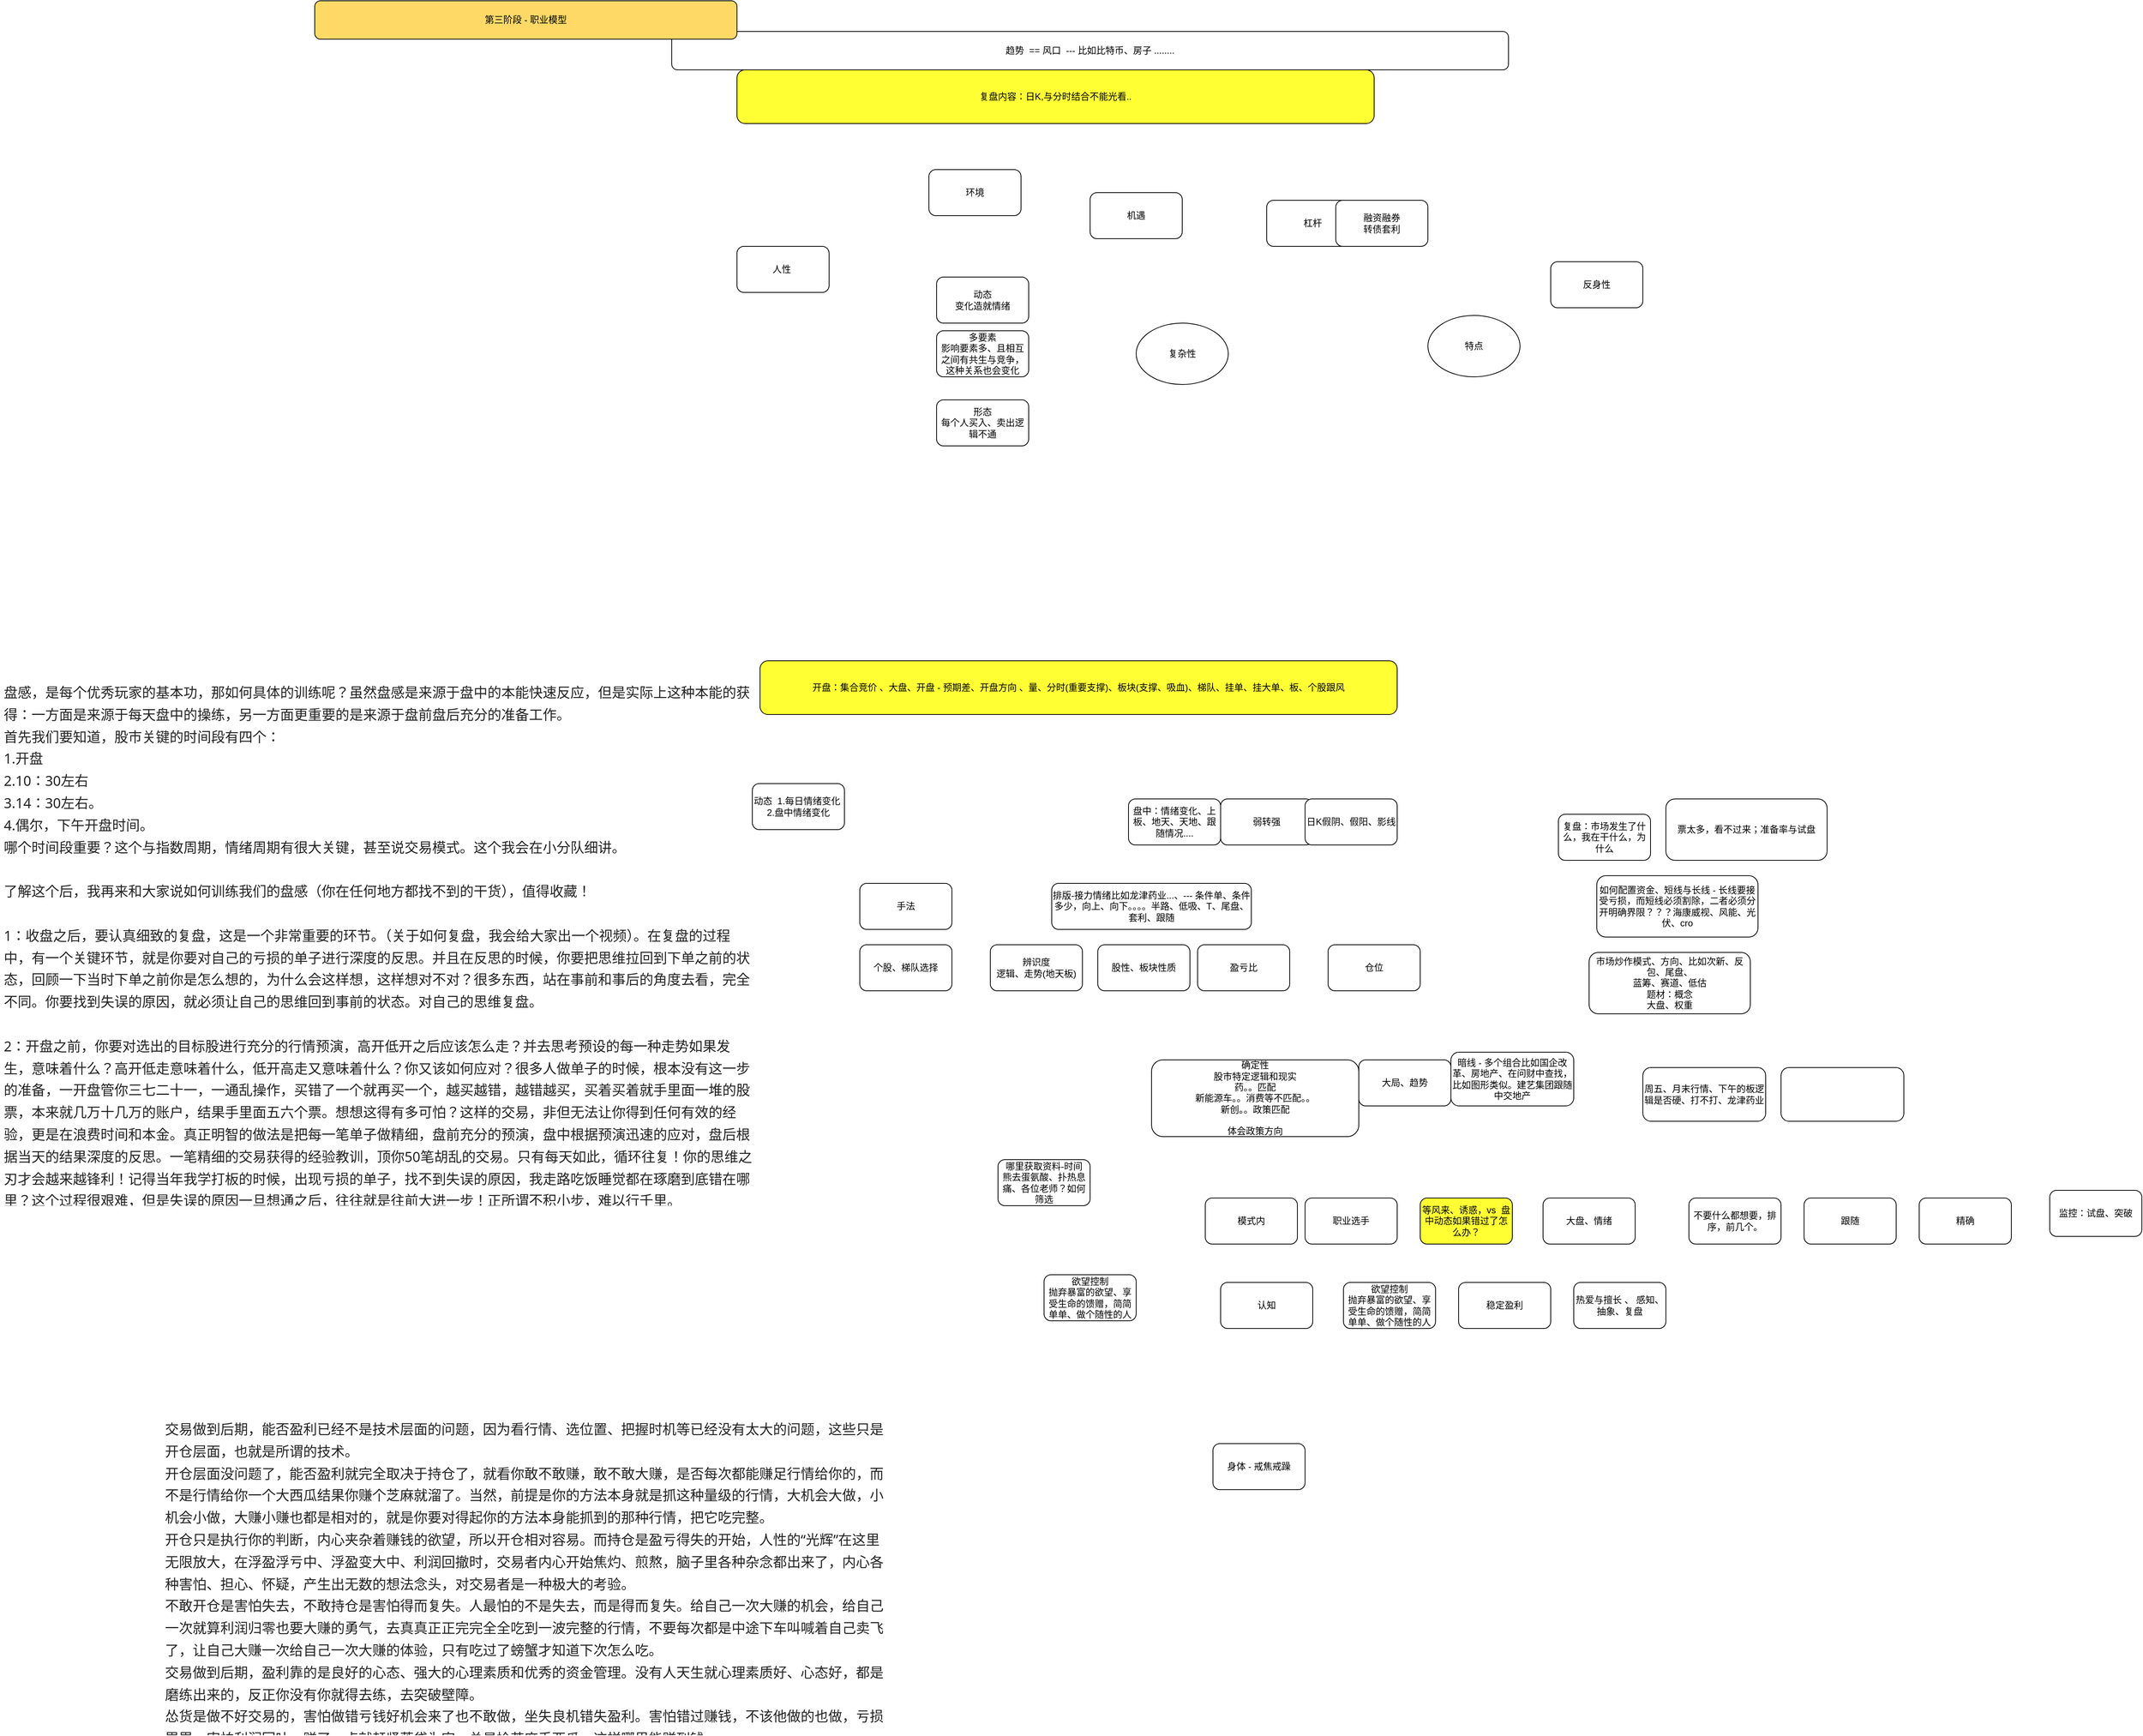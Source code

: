 <mxfile version="20.6.0" type="github">
  <diagram id="RXXUCTKQwMakJlzo57wv" name="第 1 页">
    <mxGraphModel dx="402078" dy="301000" grid="1" gridSize="10" guides="1" tooltips="1" connect="1" arrows="1" fold="1" page="1" pageScale="1" pageWidth="400000" pageHeight="300000" math="0" shadow="0">
      <root>
        <mxCell id="0" />
        <mxCell id="1" parent="0" />
        <mxCell id="KNFEzPkfdMRavhzlrTzj-1" value="复杂性" style="ellipse;whiteSpace=wrap;html=1;" vertex="1" parent="1">
          <mxGeometry x="870" y="-60" width="120" height="80" as="geometry" />
        </mxCell>
        <mxCell id="KNFEzPkfdMRavhzlrTzj-2" value="人性&amp;nbsp;" style="rounded=1;whiteSpace=wrap;html=1;" vertex="1" parent="1">
          <mxGeometry x="350" y="-160" width="120" height="60" as="geometry" />
        </mxCell>
        <mxCell id="KNFEzPkfdMRavhzlrTzj-3" value="多要素&lt;br&gt;影响要素多、且相互之间有共生与竞争，这种关系也会变化" style="rounded=1;whiteSpace=wrap;html=1;" vertex="1" parent="1">
          <mxGeometry x="610" y="-50" width="120" height="60" as="geometry" />
        </mxCell>
        <mxCell id="KNFEzPkfdMRavhzlrTzj-4" value="形态&lt;br&gt;每个人买入、卖出逻辑不通" style="rounded=1;whiteSpace=wrap;html=1;" vertex="1" parent="1">
          <mxGeometry x="610" y="40" width="120" height="60" as="geometry" />
        </mxCell>
        <mxCell id="KNFEzPkfdMRavhzlrTzj-5" value="特点" style="ellipse;whiteSpace=wrap;html=1;" vertex="1" parent="1">
          <mxGeometry x="1250" y="-70" width="120" height="80" as="geometry" />
        </mxCell>
        <mxCell id="KNFEzPkfdMRavhzlrTzj-6" value="反身性" style="rounded=1;whiteSpace=wrap;html=1;" vertex="1" parent="1">
          <mxGeometry x="1410" y="-140" width="120" height="60" as="geometry" />
        </mxCell>
        <mxCell id="KNFEzPkfdMRavhzlrTzj-7" value="动态&lt;br&gt;变化造就情绪" style="rounded=1;whiteSpace=wrap;html=1;" vertex="1" parent="1">
          <mxGeometry x="610" y="-120" width="120" height="60" as="geometry" />
        </mxCell>
        <mxCell id="KNFEzPkfdMRavhzlrTzj-8" value="环境" style="rounded=1;whiteSpace=wrap;html=1;" vertex="1" parent="1">
          <mxGeometry x="600" y="-260" width="120" height="60" as="geometry" />
        </mxCell>
        <mxCell id="KNFEzPkfdMRavhzlrTzj-9" value="大局、趋势" style="rounded=1;whiteSpace=wrap;html=1;" vertex="1" parent="1">
          <mxGeometry x="1160" y="900" width="120" height="60" as="geometry" />
        </mxCell>
        <mxCell id="KNFEzPkfdMRavhzlrTzj-10" value="模式内" style="rounded=1;whiteSpace=wrap;html=1;" vertex="1" parent="1">
          <mxGeometry x="960" y="1080" width="120" height="60" as="geometry" />
        </mxCell>
        <mxCell id="KNFEzPkfdMRavhzlrTzj-11" value="确定性&lt;br&gt;&lt;div&gt;股市特定逻辑和现实&lt;/div&gt;&lt;div&gt;药。。匹配&lt;/div&gt;&lt;div&gt;新能源车。。消费等不匹配。。&lt;/div&gt;&lt;div&gt;新创。。政策匹配&lt;/div&gt;&lt;div&gt;&lt;br&gt;&lt;/div&gt;&lt;div&gt;体会政策方向&lt;/div&gt;" style="rounded=1;whiteSpace=wrap;html=1;" vertex="1" parent="1">
          <mxGeometry x="890" y="900" width="270" height="100" as="geometry" />
        </mxCell>
        <mxCell id="KNFEzPkfdMRavhzlrTzj-12" value="仓位" style="rounded=1;whiteSpace=wrap;html=1;" vertex="1" parent="1">
          <mxGeometry x="1120" y="750" width="120" height="60" as="geometry" />
        </mxCell>
        <mxCell id="KNFEzPkfdMRavhzlrTzj-14" value="辨识度&lt;br&gt;逻辑、走势(地天板)" style="rounded=1;whiteSpace=wrap;html=1;" vertex="1" parent="1">
          <mxGeometry x="680" y="750" width="120" height="60" as="geometry" />
        </mxCell>
        <mxCell id="KNFEzPkfdMRavhzlrTzj-15" value="盈亏比" style="rounded=1;whiteSpace=wrap;html=1;" vertex="1" parent="1">
          <mxGeometry x="950" y="750" width="120" height="60" as="geometry" />
        </mxCell>
        <mxCell id="KNFEzPkfdMRavhzlrTzj-16" value="欲望控制&lt;br&gt;抛弃暴富的欲望、享受生命的馈赠，简简单单、做个随性的人" style="rounded=1;whiteSpace=wrap;html=1;" vertex="1" parent="1">
          <mxGeometry x="1140" y="1190" width="120" height="60" as="geometry" />
        </mxCell>
        <mxCell id="KNFEzPkfdMRavhzlrTzj-17" value="稳定盈利" style="rounded=1;whiteSpace=wrap;html=1;" vertex="1" parent="1">
          <mxGeometry x="1290" y="1190" width="120" height="60" as="geometry" />
        </mxCell>
        <mxCell id="KNFEzPkfdMRavhzlrTzj-19" value="&lt;h1&gt;&lt;span style=&quot;color: rgb(34, 34, 34); font-family: system-ui, -apple-system, &amp;quot;Segoe UI&amp;quot;, Rototo, Helvetica, Arial, sans-serif; font-size: 18px; font-weight: 400; background-color: rgb(255, 255, 255);&quot;&gt;盘感，是每个优秀玩家的基本功，那如何具体的训练呢？虽然盘感是来源于盘中的本能快速反应，但是实际上这种本能的获得：一方面是来源于每天盘中的操练，另一方面更重要的是来源于盘前盘后充分的准备工作。&lt;/span&gt;&lt;br style=&quot;box-sizing: border-box; color: rgb(34, 34, 34); font-family: system-ui, -apple-system, &amp;quot;Segoe UI&amp;quot;, Rototo, Helvetica, Arial, sans-serif; font-size: 18px; font-weight: 400; background-color: rgb(255, 255, 255);&quot;&gt;&lt;span style=&quot;color: rgb(34, 34, 34); font-family: system-ui, -apple-system, &amp;quot;Segoe UI&amp;quot;, Rototo, Helvetica, Arial, sans-serif; font-size: 18px; font-weight: 400; background-color: rgb(255, 255, 255);&quot;&gt;首先我们要知道，股市关键的时间段有四个：&lt;/span&gt;&lt;br style=&quot;box-sizing: border-box; color: rgb(34, 34, 34); font-family: system-ui, -apple-system, &amp;quot;Segoe UI&amp;quot;, Rototo, Helvetica, Arial, sans-serif; font-size: 18px; font-weight: 400; background-color: rgb(255, 255, 255);&quot;&gt;&lt;span style=&quot;color: rgb(34, 34, 34); font-family: system-ui, -apple-system, &amp;quot;Segoe UI&amp;quot;, Rototo, Helvetica, Arial, sans-serif; font-size: 18px; font-weight: 400; background-color: rgb(255, 255, 255);&quot;&gt;1.开盘&lt;/span&gt;&lt;br style=&quot;box-sizing: border-box; color: rgb(34, 34, 34); font-family: system-ui, -apple-system, &amp;quot;Segoe UI&amp;quot;, Rototo, Helvetica, Arial, sans-serif; font-size: 18px; font-weight: 400; background-color: rgb(255, 255, 255);&quot;&gt;&lt;span style=&quot;color: rgb(34, 34, 34); font-family: system-ui, -apple-system, &amp;quot;Segoe UI&amp;quot;, Rototo, Helvetica, Arial, sans-serif; font-size: 18px; font-weight: 400; background-color: rgb(255, 255, 255);&quot;&gt;2.10：30左右&lt;/span&gt;&lt;br style=&quot;box-sizing: border-box; color: rgb(34, 34, 34); font-family: system-ui, -apple-system, &amp;quot;Segoe UI&amp;quot;, Rototo, Helvetica, Arial, sans-serif; font-size: 18px; font-weight: 400; background-color: rgb(255, 255, 255);&quot;&gt;&lt;span style=&quot;color: rgb(34, 34, 34); font-family: system-ui, -apple-system, &amp;quot;Segoe UI&amp;quot;, Rototo, Helvetica, Arial, sans-serif; font-size: 18px; font-weight: 400; background-color: rgb(255, 255, 255);&quot;&gt;3.14：30左右。&lt;/span&gt;&lt;br style=&quot;box-sizing: border-box; color: rgb(34, 34, 34); font-family: system-ui, -apple-system, &amp;quot;Segoe UI&amp;quot;, Rototo, Helvetica, Arial, sans-serif; font-size: 18px; font-weight: 400; background-color: rgb(255, 255, 255);&quot;&gt;&lt;span style=&quot;color: rgb(34, 34, 34); font-family: system-ui, -apple-system, &amp;quot;Segoe UI&amp;quot;, Rototo, Helvetica, Arial, sans-serif; font-size: 18px; font-weight: 400; background-color: rgb(255, 255, 255);&quot;&gt;4.偶尔，下午开盘时间。&lt;/span&gt;&lt;br style=&quot;box-sizing: border-box; color: rgb(34, 34, 34); font-family: system-ui, -apple-system, &amp;quot;Segoe UI&amp;quot;, Rototo, Helvetica, Arial, sans-serif; font-size: 18px; font-weight: 400; background-color: rgb(255, 255, 255);&quot;&gt;&lt;span style=&quot;color: rgb(34, 34, 34); font-family: system-ui, -apple-system, &amp;quot;Segoe UI&amp;quot;, Rototo, Helvetica, Arial, sans-serif; font-size: 18px; font-weight: 400; background-color: rgb(255, 255, 255);&quot;&gt;哪个时间段重要？这个与指数周期，情绪周期有很大关键，甚至说交易模式。这个我会在小分队细讲。&lt;/span&gt;&lt;br style=&quot;box-sizing: border-box; color: rgb(34, 34, 34); font-family: system-ui, -apple-system, &amp;quot;Segoe UI&amp;quot;, Rototo, Helvetica, Arial, sans-serif; font-size: 18px; font-weight: 400; background-color: rgb(255, 255, 255);&quot;&gt;&lt;br style=&quot;box-sizing: border-box; color: rgb(34, 34, 34); font-family: system-ui, -apple-system, &amp;quot;Segoe UI&amp;quot;, Rototo, Helvetica, Arial, sans-serif; font-size: 18px; font-weight: 400; background-color: rgb(255, 255, 255);&quot;&gt;&lt;span style=&quot;color: rgb(34, 34, 34); font-family: system-ui, -apple-system, &amp;quot;Segoe UI&amp;quot;, Rototo, Helvetica, Arial, sans-serif; font-size: 18px; font-weight: 400; background-color: rgb(255, 255, 255);&quot;&gt;了解这个后，我再来和大家说如何训练我们的盘感（你在任何地方都找不到的干货），值得收藏！&lt;/span&gt;&lt;br style=&quot;box-sizing: border-box; color: rgb(34, 34, 34); font-family: system-ui, -apple-system, &amp;quot;Segoe UI&amp;quot;, Rototo, Helvetica, Arial, sans-serif; font-size: 18px; font-weight: 400; background-color: rgb(255, 255, 255);&quot;&gt;&lt;br style=&quot;box-sizing: border-box; color: rgb(34, 34, 34); font-family: system-ui, -apple-system, &amp;quot;Segoe UI&amp;quot;, Rototo, Helvetica, Arial, sans-serif; font-size: 18px; font-weight: 400; background-color: rgb(255, 255, 255);&quot;&gt;&lt;span style=&quot;color: rgb(34, 34, 34); font-family: system-ui, -apple-system, &amp;quot;Segoe UI&amp;quot;, Rototo, Helvetica, Arial, sans-serif; font-size: 18px; font-weight: 400; background-color: rgb(255, 255, 255);&quot;&gt; 1：收盘之后，要认真细致的复盘，这是一个非常重要的环节。（关于如何复盘，我会给大家出一个视频）。在复盘的过程中，有一个关键环节，就是你要对自己的亏损的单子进行深度的反思。并且在反思的时候，你要把思维拉回到下单之前的状态，回顾一下当时下单之前你是怎么想的，为什么会这样想，这样想对不对？很多东西，站在事前和事后的角度去看，完全不同。你要找到失误的原因，就必须让自己的思维回到事前的状态。对自己的思维复盘。&lt;/span&gt;&lt;br style=&quot;box-sizing: border-box; color: rgb(34, 34, 34); font-family: system-ui, -apple-system, &amp;quot;Segoe UI&amp;quot;, Rototo, Helvetica, Arial, sans-serif; font-size: 18px; font-weight: 400; background-color: rgb(255, 255, 255);&quot;&gt;&lt;br style=&quot;box-sizing: border-box; color: rgb(34, 34, 34); font-family: system-ui, -apple-system, &amp;quot;Segoe UI&amp;quot;, Rototo, Helvetica, Arial, sans-serif; font-size: 18px; font-weight: 400; background-color: rgb(255, 255, 255);&quot;&gt;&lt;span style=&quot;color: rgb(34, 34, 34); font-family: system-ui, -apple-system, &amp;quot;Segoe UI&amp;quot;, Rototo, Helvetica, Arial, sans-serif; font-size: 18px; font-weight: 400; background-color: rgb(255, 255, 255);&quot;&gt;2：开盘之前，你要对选出的目标股进行充分的行情预演，高开低开之后应该怎么走？并去思考预设的每一种走势如果发生，意味着什么？高开低走意味着什么，低开高走又意味着什么？你又该如何应对？很多人做单子的时候，根本没有这一步的准备，一开盘管你三七二十一，一通乱操作，买错了一个就再买一个，越买越错，越错越买，买着买着就手里面一堆的股票，本来就几万十几万的账户，结果手里面五六个票。想想这得有多可怕？这样的交易，非但无法让你得到任何有效的经验，更是在浪费时间和本金。真正明智的做法是把每一笔单子做精细，盘前充分的预演，盘中根据预演迅速的应对，盘后根据当天的结果深度的反思。一笔精细的交易获得的经验教训，顶你50笔胡乱的交易。只有每天如此，循环往复！你的思维之刃才会越来越锋利！记得当年我学打板的时候，出现亏损的单子，找不到失误的原因，我走路吃饭睡觉都在琢磨到底错在哪里？这个过程很艰难，但是失误的原因一旦想通之后，往往就是往前大进一步！正所谓不积小步，难以行千里。&lt;/span&gt;&lt;br style=&quot;box-sizing: border-box; color: rgb(34, 34, 34); font-family: system-ui, -apple-system, &amp;quot;Segoe UI&amp;quot;, Rototo, Helvetica, Arial, sans-serif; font-size: 18px; font-weight: 400; background-color: rgb(255, 255, 255);&quot;&gt;&lt;br style=&quot;box-sizing: border-box; color: rgb(34, 34, 34); font-family: system-ui, -apple-system, &amp;quot;Segoe UI&amp;quot;, Rototo, Helvetica, Arial, sans-serif; font-size: 18px; font-weight: 400; background-color: rgb(255, 255, 255);&quot;&gt;&lt;span style=&quot;color: rgb(34, 34, 34); font-family: system-ui, -apple-system, &amp;quot;Segoe UI&amp;quot;, Rototo, Helvetica, Arial, sans-serif; font-size: 18px; font-weight: 400; background-color: rgb(255, 255, 255);&quot;&gt;3：再来说盘中的应对，如果盘中的走势，正好是你盘前预演的走势，那么果断出击，不要怕出错，就是要敢于犯错。错了再进入盘后反思的流程，找到错的原因。如果盘中的变化，是你之前根本就没有想到的呢？如果是你还没有买进，那么就先看懂这种变化，如果看不懂，就不要动，不要急于进场，局势你都没看懂就杀进去？行情在涨，但是你没看懂，就说明这个上涨和你没关系，这钱不是你该赚的。只做自己能看懂的交易，这是一个基本的原则！如果你头一天已经买了，今天你手里个股的盘面变化，完全超出你的预期，无论这种变化对你是有利还是不利，除非你能迅速的明白这种变化的原因，不然你就要做好随时离场的准备，迅速的做好应对的计划。只有可控的交易才是正确的交易，一切不可控的变化发生的时候，你要做的就是先跳出来想明白，想明白了再进场。&lt;/span&gt;&lt;br&gt;&lt;/h1&gt;" style="text;html=1;strokeColor=none;fillColor=none;spacing=5;spacingTop=-20;whiteSpace=wrap;overflow=hidden;rounded=0;" vertex="1" parent="1">
          <mxGeometry x="-610" y="400" width="990" height="690" as="geometry" />
        </mxCell>
        <mxCell id="KNFEzPkfdMRavhzlrTzj-20" value="&lt;h1&gt;&lt;span style=&quot;color: rgb(34, 34, 34); font-family: system-ui, -apple-system, &amp;quot;Segoe UI&amp;quot;, Rototo, Helvetica, Arial, sans-serif; font-size: 18px; font-weight: 400; background-color: rgb(255, 255, 255);&quot;&gt;交易做到后期，能否盈利已经不是技术层面的问题，因为看行情、选位置、把握时机等已经没有太大的问题，这些只是开仓层面，也就是所谓的技术。&lt;/span&gt;&lt;br style=&quot;box-sizing: border-box; color: rgb(34, 34, 34); font-family: system-ui, -apple-system, &amp;quot;Segoe UI&amp;quot;, Rototo, Helvetica, Arial, sans-serif; font-size: 18px; font-weight: 400; background-color: rgb(255, 255, 255);&quot;&gt;&lt;span style=&quot;color: rgb(34, 34, 34); font-family: system-ui, -apple-system, &amp;quot;Segoe UI&amp;quot;, Rototo, Helvetica, Arial, sans-serif; font-size: 18px; font-weight: 400; background-color: rgb(255, 255, 255);&quot;&gt;开仓层面没问题了，能否盈利就完全取决于持仓了，就看你敢不敢赚，敢不敢大赚，是否每次都能赚足行情给你的，而不是行情给你一个大西瓜结果你赚个芝麻就溜了。当然，前提是你的方法本身就是抓这种量级的行情，大机会大做，小机会小做，大赚小赚也都是相对的，就是你要对得起你的方法本身能抓到的那种行情，把它吃完整。&lt;/span&gt;&lt;br style=&quot;box-sizing: border-box; color: rgb(34, 34, 34); font-family: system-ui, -apple-system, &amp;quot;Segoe UI&amp;quot;, Rototo, Helvetica, Arial, sans-serif; font-size: 18px; font-weight: 400; background-color: rgb(255, 255, 255);&quot;&gt;&lt;span style=&quot;color: rgb(34, 34, 34); font-family: system-ui, -apple-system, &amp;quot;Segoe UI&amp;quot;, Rototo, Helvetica, Arial, sans-serif; font-size: 18px; font-weight: 400; background-color: rgb(255, 255, 255);&quot;&gt;开仓只是执行你的判断，内心夹杂着赚钱的欲望，所以开仓相对容易。而持仓是盈亏得失的开始，人性的“光辉”在这里无限放大，在浮盈浮亏中、浮盈变大中、利润回撤时，交易者内心开始焦灼、煎熬，脑子里各种杂念都出来了，内心各种害怕、担心、怀疑，产生出无数的想法念头，对交易者是一种极大的考验。&lt;/span&gt;&lt;br style=&quot;box-sizing: border-box; color: rgb(34, 34, 34); font-family: system-ui, -apple-system, &amp;quot;Segoe UI&amp;quot;, Rototo, Helvetica, Arial, sans-serif; font-size: 18px; font-weight: 400; background-color: rgb(255, 255, 255);&quot;&gt;&lt;span style=&quot;color: rgb(34, 34, 34); font-family: system-ui, -apple-system, &amp;quot;Segoe UI&amp;quot;, Rototo, Helvetica, Arial, sans-serif; font-size: 18px; font-weight: 400; background-color: rgb(255, 255, 255);&quot;&gt;不敢开仓是害怕失去，不敢持仓是害怕得而复失。人最怕的不是失去，而是得而复失。给自己一次大赚的机会，给自己一次就算利润归零也要大赚的勇气，去真真正正完完全全吃到一波完整的行情，不要每次都是中途下车叫喊着自己卖飞了，让自己大赚一次给自己一次大赚的体验，只有吃过了螃蟹才知道下次怎么吃。&lt;/span&gt;&lt;br style=&quot;box-sizing: border-box; color: rgb(34, 34, 34); font-family: system-ui, -apple-system, &amp;quot;Segoe UI&amp;quot;, Rototo, Helvetica, Arial, sans-serif; font-size: 18px; font-weight: 400; background-color: rgb(255, 255, 255);&quot;&gt;&lt;span style=&quot;color: rgb(34, 34, 34); font-family: system-ui, -apple-system, &amp;quot;Segoe UI&amp;quot;, Rototo, Helvetica, Arial, sans-serif; font-size: 18px; font-weight: 400; background-color: rgb(255, 255, 255);&quot;&gt;交易做到后期，盈利靠的是良好的心态、强大的心理素质和优秀的资金管理。没有人天生就心理素质好、心态好，都是磨练出来的，反正你没有你就得去练，去突破壁障。&lt;/span&gt;&lt;br style=&quot;box-sizing: border-box; color: rgb(34, 34, 34); font-family: system-ui, -apple-system, &amp;quot;Segoe UI&amp;quot;, Rototo, Helvetica, Arial, sans-serif; font-size: 18px; font-weight: 400; background-color: rgb(255, 255, 255);&quot;&gt;&lt;span style=&quot;color: rgb(34, 34, 34); font-family: system-ui, -apple-system, &amp;quot;Segoe UI&amp;quot;, Rototo, Helvetica, Arial, sans-serif; font-size: 18px; font-weight: 400; background-color: rgb(255, 255, 255);&quot;&gt;怂货是做不好交易的，害怕做错亏钱好机会来了也不敢做，坐失良机错失盈利。害怕错过赚钱，不该他做的也做，亏损累累。害怕利润回吐，赚了一点就赶紧落袋为安，总是捡芝麻丢西瓜。这样哪里能赚到钱。&lt;/span&gt;&lt;br style=&quot;box-sizing: border-box; color: rgb(34, 34, 34); font-family: system-ui, -apple-system, &amp;quot;Segoe UI&amp;quot;, Rototo, Helvetica, Arial, sans-serif; font-size: 18px; font-weight: 400; background-color: rgb(255, 255, 255);&quot;&gt;&lt;span style=&quot;color: rgb(34, 34, 34); font-family: system-ui, -apple-system, &amp;quot;Segoe UI&amp;quot;, Rototo, Helvetica, Arial, sans-serif; font-size: 18px; font-weight: 400; background-color: rgb(255, 255, 255);&quot;&gt;要做一个洒脱的勇者，勇不是鲁莽。&lt;/span&gt;&lt;br style=&quot;box-sizing: border-box; color: rgb(34, 34, 34); font-family: system-ui, -apple-system, &amp;quot;Segoe UI&amp;quot;, Rototo, Helvetica, Arial, sans-serif; font-size: 18px; font-weight: 400; background-color: rgb(255, 255, 255);&quot;&gt;&lt;span style=&quot;color: rgb(34, 34, 34); font-family: system-ui, -apple-system, &amp;quot;Segoe UI&amp;quot;, Rototo, Helvetica, Arial, sans-serif; font-size: 18px; font-weight: 400; background-color: rgb(255, 255, 255);&quot;&gt;该做的敢于去做（这是勇），亏了就亏了吧没什么（这是洒脱）。&lt;/span&gt;&lt;br style=&quot;box-sizing: border-box; color: rgb(34, 34, 34); font-family: system-ui, -apple-system, &amp;quot;Segoe UI&amp;quot;, Rototo, Helvetica, Arial, sans-serif; font-size: 18px; font-weight: 400; background-color: rgb(255, 255, 255);&quot;&gt;&lt;span style=&quot;color: rgb(34, 34, 34); font-family: system-ui, -apple-system, &amp;quot;Segoe UI&amp;quot;, Rototo, Helvetica, Arial, sans-serif; font-size: 18px; font-weight: 400; background-color: rgb(255, 255, 255);&quot;&gt;不该做的敢于错过（这是勇），不该自己赚的错过就错过吧（这是洒脱）。&lt;/span&gt;&lt;br style=&quot;box-sizing: border-box; color: rgb(34, 34, 34); font-family: system-ui, -apple-system, &amp;quot;Segoe UI&amp;quot;, Rototo, Helvetica, Arial, sans-serif; font-size: 18px; font-weight: 400; background-color: rgb(255, 255, 255);&quot;&gt;&lt;span style=&quot;color: rgb(34, 34, 34); font-family: system-ui, -apple-system, &amp;quot;Segoe UI&amp;quot;, Rototo, Helvetica, Arial, sans-serif; font-size: 18px; font-weight: 400; background-color: rgb(255, 255, 255);&quot;&gt;敢于舍小利去博大利（这是勇），利润回吐了就回吐了吧（这是洒脱）。&lt;/span&gt;&lt;br style=&quot;box-sizing: border-box; color: rgb(34, 34, 34); font-family: system-ui, -apple-system, &amp;quot;Segoe UI&amp;quot;, Rototo, Helvetica, Arial, sans-serif; font-size: 18px; font-weight: 400; background-color: rgb(255, 255, 255);&quot;&gt;&lt;span style=&quot;color: rgb(34, 34, 34); font-family: system-ui, -apple-system, &amp;quot;Segoe UI&amp;quot;, Rototo, Helvetica, Arial, sans-serif; font-size: 18px; font-weight: 400; background-color: rgb(255, 255, 255);&quot;&gt;我接触到的能够盈利的期友，大多这种洒脱的性格，也发现他们做起交易来没一个怂的，机会来了都是大胆的干，做对了都敢大胆的赚。&lt;/span&gt;&lt;br style=&quot;box-sizing: border-box; color: rgb(34, 34, 34); font-family: system-ui, -apple-system, &amp;quot;Segoe UI&amp;quot;, Rototo, Helvetica, Arial, sans-serif; font-size: 18px; font-weight: 400; background-color: rgb(255, 255, 255);&quot;&gt;&lt;span style=&quot;color: rgb(34, 34, 34); font-family: system-ui, -apple-system, &amp;quot;Segoe UI&amp;quot;, Rototo, Helvetica, Arial, sans-serif; font-size: 18px; font-weight: 400; background-color: rgb(255, 255, 255);&quot;&gt;想想你为什么不能盈利？没机会的时候瞎做，遍体鳞伤，机会来了又不敢做了，做对了吧又不敢赚，那还怎么赚钱？&lt;/span&gt;&lt;br&gt;&lt;/h1&gt;" style="text;html=1;strokeColor=none;fillColor=none;spacing=5;spacingTop=-20;whiteSpace=wrap;overflow=hidden;rounded=0;" vertex="1" parent="1">
          <mxGeometry x="-400" y="1360" width="950" height="420" as="geometry" />
        </mxCell>
        <mxCell id="KNFEzPkfdMRavhzlrTzj-21" value="杠杆" style="rounded=1;whiteSpace=wrap;html=1;" vertex="1" parent="1">
          <mxGeometry x="1040" y="-220" width="120" height="60" as="geometry" />
        </mxCell>
        <mxCell id="KNFEzPkfdMRavhzlrTzj-22" value="机遇" style="rounded=1;whiteSpace=wrap;html=1;" vertex="1" parent="1">
          <mxGeometry x="810" y="-230" width="120" height="60" as="geometry" />
        </mxCell>
        <mxCell id="KNFEzPkfdMRavhzlrTzj-23" value="趋势&amp;nbsp; == 风口&amp;nbsp; --- 比如比特币、房子 ........" style="rounded=1;whiteSpace=wrap;html=1;" vertex="1" parent="1">
          <mxGeometry x="265" y="-440" width="1090" height="50" as="geometry" />
        </mxCell>
        <mxCell id="KNFEzPkfdMRavhzlrTzj-26" value="认知" style="rounded=1;whiteSpace=wrap;html=1;" vertex="1" parent="1">
          <mxGeometry x="980" y="1190" width="120" height="60" as="geometry" />
        </mxCell>
        <mxCell id="KNFEzPkfdMRavhzlrTzj-27" value="哪里获取资料-时间&lt;br&gt;熊去蛋氨酸、扑热息痛、各位老师？如何筛选" style="rounded=1;whiteSpace=wrap;html=1;" vertex="1" parent="1">
          <mxGeometry x="690" y="1030" width="120" height="60" as="geometry" />
        </mxCell>
        <mxCell id="KNFEzPkfdMRavhzlrTzj-28" value="个股、梯队选择" style="rounded=1;whiteSpace=wrap;html=1;" vertex="1" parent="1">
          <mxGeometry x="510" y="750" width="120" height="60" as="geometry" />
        </mxCell>
        <mxCell id="KNFEzPkfdMRavhzlrTzj-29" value="手法" style="rounded=1;whiteSpace=wrap;html=1;" vertex="1" parent="1">
          <mxGeometry x="510" y="670" width="120" height="60" as="geometry" />
        </mxCell>
        <mxCell id="KNFEzPkfdMRavhzlrTzj-30" value="排版-接力情绪比如龙津药业...、--- 条件单、条件多少，向上、向下。。。。半路、低吸、T、尾盘、套利、跟随" style="rounded=1;whiteSpace=wrap;html=1;" vertex="1" parent="1">
          <mxGeometry x="760" y="670" width="260" height="60" as="geometry" />
        </mxCell>
        <mxCell id="KNFEzPkfdMRavhzlrTzj-31" value="复盘：市场发生了什么，我在干什么，为什么" style="rounded=1;whiteSpace=wrap;html=1;" vertex="1" parent="1">
          <mxGeometry x="1420" y="580" width="120" height="60" as="geometry" />
        </mxCell>
        <mxCell id="KNFEzPkfdMRavhzlrTzj-32" value="欲望控制&lt;br&gt;抛弃暴富的欲望、享受生命的馈赠，简简单单、做个随性的人" style="rounded=1;whiteSpace=wrap;html=1;" vertex="1" parent="1">
          <mxGeometry x="750" y="1180" width="120" height="60" as="geometry" />
        </mxCell>
        <mxCell id="KNFEzPkfdMRavhzlrTzj-33" value="身体 - 戒焦戒躁" style="rounded=1;whiteSpace=wrap;html=1;" vertex="1" parent="1">
          <mxGeometry x="970" y="1400" width="120" height="60" as="geometry" />
        </mxCell>
        <mxCell id="KNFEzPkfdMRavhzlrTzj-34" value="热爱与擅长 、 感知、抽象、复盘" style="rounded=1;whiteSpace=wrap;html=1;" vertex="1" parent="1">
          <mxGeometry x="1440" y="1190" width="120" height="60" as="geometry" />
        </mxCell>
        <mxCell id="KNFEzPkfdMRavhzlrTzj-35" value="职业选手" style="rounded=1;whiteSpace=wrap;html=1;" vertex="1" parent="1">
          <mxGeometry x="1090" y="1080" width="120" height="60" as="geometry" />
        </mxCell>
        <mxCell id="KNFEzPkfdMRavhzlrTzj-36" value="如何配置资金、短线与长线 - 长线要接受亏损，而短线必须割除，二者必须分开明确界限？？？海康威视、风能、光伏、cro" style="rounded=1;whiteSpace=wrap;html=1;" vertex="1" parent="1">
          <mxGeometry x="1470" y="660" width="210" height="80" as="geometry" />
        </mxCell>
        <mxCell id="KNFEzPkfdMRavhzlrTzj-37" value="盘中：情绪变化、上板、地天、天地、跟随情况...." style="rounded=1;whiteSpace=wrap;html=1;" vertex="1" parent="1">
          <mxGeometry x="860" y="560" width="120" height="60" as="geometry" />
        </mxCell>
        <mxCell id="KNFEzPkfdMRavhzlrTzj-38" value="第三阶段 - 职业模型" style="rounded=1;whiteSpace=wrap;html=1;fillColor=#FFD966;" vertex="1" parent="1">
          <mxGeometry x="-200" y="-480" width="550" height="50" as="geometry" />
        </mxCell>
        <mxCell id="KNFEzPkfdMRavhzlrTzj-39" value="动态&amp;nbsp; 1.每日情绪变化&amp;nbsp; 2.盘中情绪变化" style="rounded=1;whiteSpace=wrap;html=1;" vertex="1" parent="1">
          <mxGeometry x="370" y="540" width="120" height="60" as="geometry" />
        </mxCell>
        <mxCell id="KNFEzPkfdMRavhzlrTzj-40" value="等风来、诱惑，vs&amp;nbsp; 盘中动态如果错过了怎么办？" style="rounded=1;whiteSpace=wrap;html=1;fillColor=#FFFF33;" vertex="1" parent="1">
          <mxGeometry x="1240" y="1080" width="120" height="60" as="geometry" />
        </mxCell>
        <mxCell id="KNFEzPkfdMRavhzlrTzj-41" value="大盘、情绪" style="rounded=1;whiteSpace=wrap;html=1;" vertex="1" parent="1">
          <mxGeometry x="1400" y="1080" width="120" height="60" as="geometry" />
        </mxCell>
        <mxCell id="KNFEzPkfdMRavhzlrTzj-42" value="市场炒作模式、方向、比如次新、反包、尾盘、&lt;br&gt;蓝筹、赛道、低估&lt;br&gt;题材：概念&lt;br&gt;大盘、权重" style="rounded=1;whiteSpace=wrap;html=1;" vertex="1" parent="1">
          <mxGeometry x="1460" y="760" width="210" height="80" as="geometry" />
        </mxCell>
        <mxCell id="KNFEzPkfdMRavhzlrTzj-43" value="复盘内容：日K,与分时结合不能光看.." style="whiteSpace=wrap;html=1;rounded=1;fillColor=#FFFF33;" vertex="1" parent="1">
          <mxGeometry x="350" y="-390" width="830" height="70" as="geometry" />
        </mxCell>
        <mxCell id="KNFEzPkfdMRavhzlrTzj-44" value="融资融券&lt;br&gt;转债套利" style="rounded=1;whiteSpace=wrap;html=1;" vertex="1" parent="1">
          <mxGeometry x="1130" y="-220" width="120" height="60" as="geometry" />
        </mxCell>
        <mxCell id="KNFEzPkfdMRavhzlrTzj-45" value="开盘：集合竞价 、大盘、开盘 - 预期差、开盘方向 、量、分时(重要支撑)、板块(支撑、吸血)、梯队、挂单、挂大单、板、个股跟风" style="whiteSpace=wrap;html=1;rounded=1;fillColor=#FFFF33;" vertex="1" parent="1">
          <mxGeometry x="380" y="380" width="830" height="70" as="geometry" />
        </mxCell>
        <mxCell id="KNFEzPkfdMRavhzlrTzj-46" value="股性、板块性质" style="rounded=1;whiteSpace=wrap;html=1;" vertex="1" parent="1">
          <mxGeometry x="820" y="750" width="120" height="60" as="geometry" />
        </mxCell>
        <mxCell id="KNFEzPkfdMRavhzlrTzj-47" value="暗线 - 多个组合比如国企改革、房地产、在问财中查找，比如图形类似。建艺集团跟随中交地产" style="rounded=1;whiteSpace=wrap;html=1;" vertex="1" parent="1">
          <mxGeometry x="1280" y="890" width="160" height="70" as="geometry" />
        </mxCell>
        <mxCell id="KNFEzPkfdMRavhzlrTzj-48" value="不要什么都想要，排序，前几个。" style="rounded=1;whiteSpace=wrap;html=1;" vertex="1" parent="1">
          <mxGeometry x="1590" y="1080" width="120" height="60" as="geometry" />
        </mxCell>
        <mxCell id="KNFEzPkfdMRavhzlrTzj-49" value="票太多，看不过来；准备率与试盘" style="rounded=1;whiteSpace=wrap;html=1;" vertex="1" parent="1">
          <mxGeometry x="1560" y="560" width="210" height="80" as="geometry" />
        </mxCell>
        <mxCell id="KNFEzPkfdMRavhzlrTzj-50" value="跟随" style="rounded=1;whiteSpace=wrap;html=1;" vertex="1" parent="1">
          <mxGeometry x="1740" y="1080" width="120" height="60" as="geometry" />
        </mxCell>
        <mxCell id="KNFEzPkfdMRavhzlrTzj-51" value="周五、月末行情、下午的板逻辑是否硬、打不打、龙津药业" style="rounded=1;whiteSpace=wrap;html=1;" vertex="1" parent="1">
          <mxGeometry x="1530" y="910" width="160" height="70" as="geometry" />
        </mxCell>
        <mxCell id="KNFEzPkfdMRavhzlrTzj-52" value="精确" style="rounded=1;whiteSpace=wrap;html=1;" vertex="1" parent="1">
          <mxGeometry x="1890" y="1080" width="120" height="60" as="geometry" />
        </mxCell>
        <mxCell id="KNFEzPkfdMRavhzlrTzj-53" value="弱转强" style="rounded=1;whiteSpace=wrap;html=1;" vertex="1" parent="1">
          <mxGeometry x="980" y="560" width="120" height="60" as="geometry" />
        </mxCell>
        <mxCell id="KNFEzPkfdMRavhzlrTzj-54" value="日K假阴、假阳、影线" style="rounded=1;whiteSpace=wrap;html=1;" vertex="1" parent="1">
          <mxGeometry x="1090" y="560" width="120" height="60" as="geometry" />
        </mxCell>
        <mxCell id="KNFEzPkfdMRavhzlrTzj-55" value="监控：试盘、突破" style="rounded=1;whiteSpace=wrap;html=1;" vertex="1" parent="1">
          <mxGeometry x="2060" y="1070" width="120" height="60" as="geometry" />
        </mxCell>
        <mxCell id="KNFEzPkfdMRavhzlrTzj-56" value="" style="rounded=1;whiteSpace=wrap;html=1;" vertex="1" parent="1">
          <mxGeometry x="1710" y="910" width="160" height="70" as="geometry" />
        </mxCell>
      </root>
    </mxGraphModel>
  </diagram>
</mxfile>
